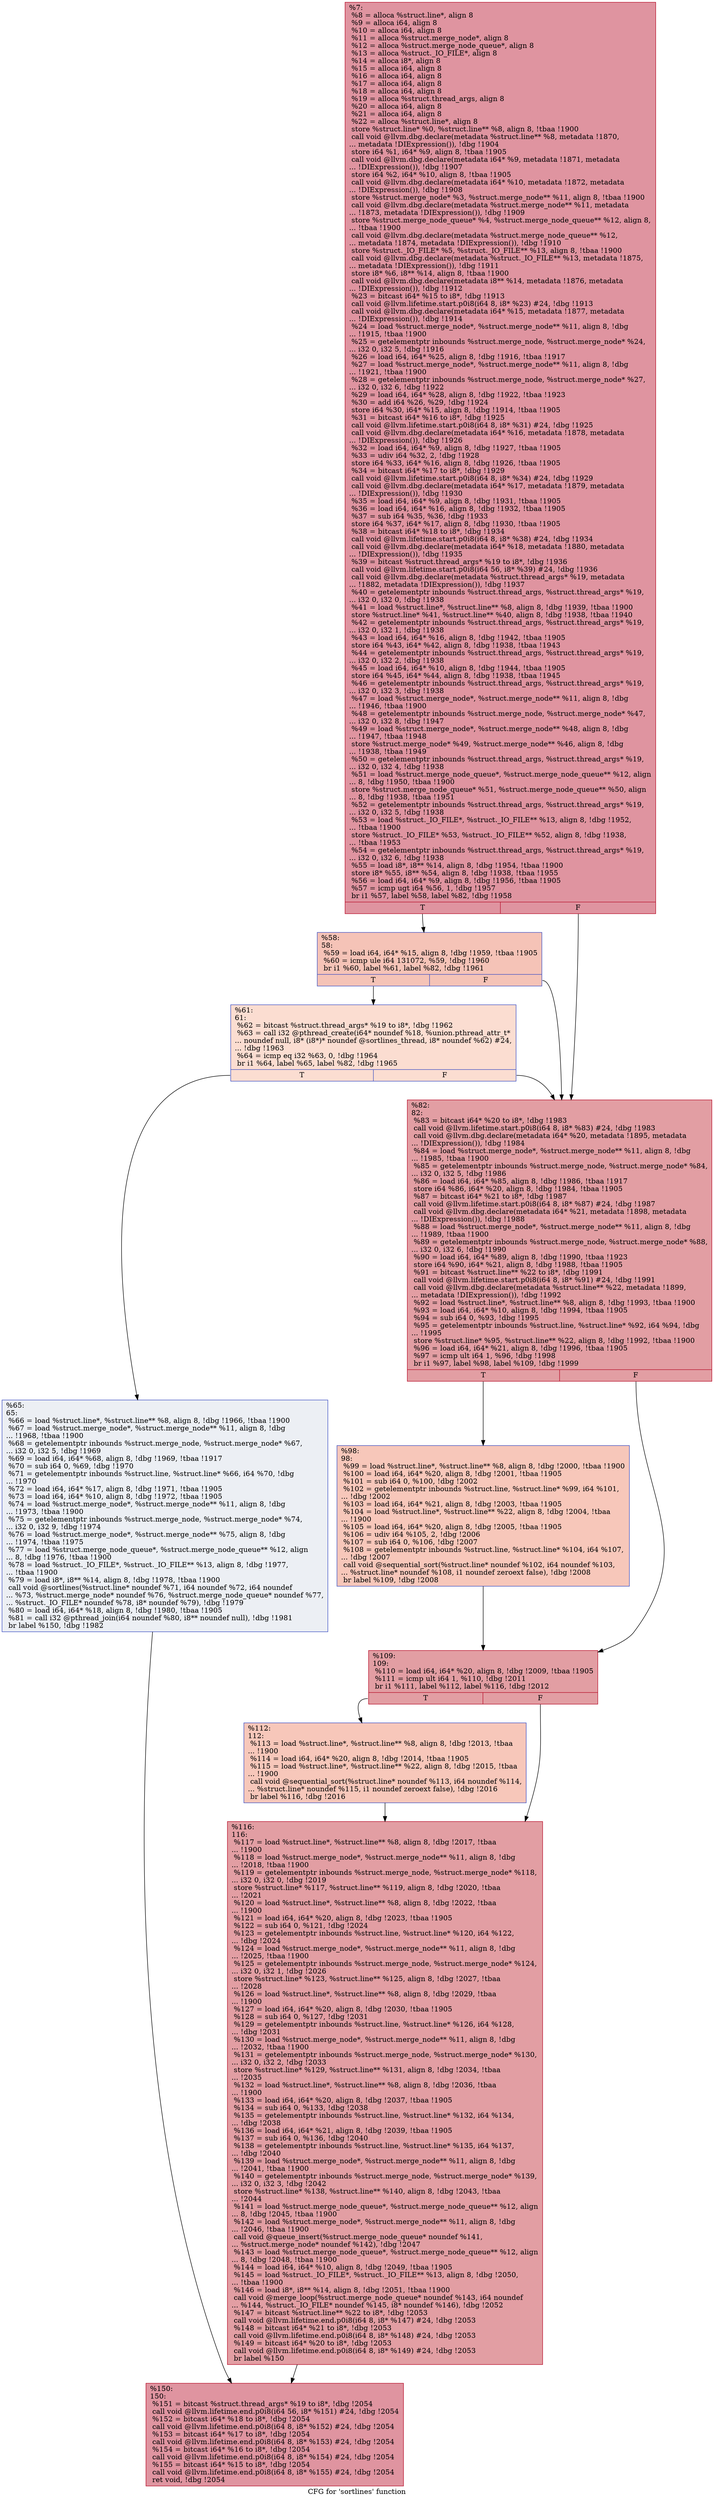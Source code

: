 digraph "CFG for 'sortlines' function" {
	label="CFG for 'sortlines' function";

	Node0x23f7860 [shape=record,color="#b70d28ff", style=filled, fillcolor="#b70d2870",label="{%7:\l  %8 = alloca %struct.line*, align 8\l  %9 = alloca i64, align 8\l  %10 = alloca i64, align 8\l  %11 = alloca %struct.merge_node*, align 8\l  %12 = alloca %struct.merge_node_queue*, align 8\l  %13 = alloca %struct._IO_FILE*, align 8\l  %14 = alloca i8*, align 8\l  %15 = alloca i64, align 8\l  %16 = alloca i64, align 8\l  %17 = alloca i64, align 8\l  %18 = alloca i64, align 8\l  %19 = alloca %struct.thread_args, align 8\l  %20 = alloca i64, align 8\l  %21 = alloca i64, align 8\l  %22 = alloca %struct.line*, align 8\l  store %struct.line* %0, %struct.line** %8, align 8, !tbaa !1900\l  call void @llvm.dbg.declare(metadata %struct.line** %8, metadata !1870,\l... metadata !DIExpression()), !dbg !1904\l  store i64 %1, i64* %9, align 8, !tbaa !1905\l  call void @llvm.dbg.declare(metadata i64* %9, metadata !1871, metadata\l... !DIExpression()), !dbg !1907\l  store i64 %2, i64* %10, align 8, !tbaa !1905\l  call void @llvm.dbg.declare(metadata i64* %10, metadata !1872, metadata\l... !DIExpression()), !dbg !1908\l  store %struct.merge_node* %3, %struct.merge_node** %11, align 8, !tbaa !1900\l  call void @llvm.dbg.declare(metadata %struct.merge_node** %11, metadata\l... !1873, metadata !DIExpression()), !dbg !1909\l  store %struct.merge_node_queue* %4, %struct.merge_node_queue** %12, align 8,\l... !tbaa !1900\l  call void @llvm.dbg.declare(metadata %struct.merge_node_queue** %12,\l... metadata !1874, metadata !DIExpression()), !dbg !1910\l  store %struct._IO_FILE* %5, %struct._IO_FILE** %13, align 8, !tbaa !1900\l  call void @llvm.dbg.declare(metadata %struct._IO_FILE** %13, metadata !1875,\l... metadata !DIExpression()), !dbg !1911\l  store i8* %6, i8** %14, align 8, !tbaa !1900\l  call void @llvm.dbg.declare(metadata i8** %14, metadata !1876, metadata\l... !DIExpression()), !dbg !1912\l  %23 = bitcast i64* %15 to i8*, !dbg !1913\l  call void @llvm.lifetime.start.p0i8(i64 8, i8* %23) #24, !dbg !1913\l  call void @llvm.dbg.declare(metadata i64* %15, metadata !1877, metadata\l... !DIExpression()), !dbg !1914\l  %24 = load %struct.merge_node*, %struct.merge_node** %11, align 8, !dbg\l... !1915, !tbaa !1900\l  %25 = getelementptr inbounds %struct.merge_node, %struct.merge_node* %24,\l... i32 0, i32 5, !dbg !1916\l  %26 = load i64, i64* %25, align 8, !dbg !1916, !tbaa !1917\l  %27 = load %struct.merge_node*, %struct.merge_node** %11, align 8, !dbg\l... !1921, !tbaa !1900\l  %28 = getelementptr inbounds %struct.merge_node, %struct.merge_node* %27,\l... i32 0, i32 6, !dbg !1922\l  %29 = load i64, i64* %28, align 8, !dbg !1922, !tbaa !1923\l  %30 = add i64 %26, %29, !dbg !1924\l  store i64 %30, i64* %15, align 8, !dbg !1914, !tbaa !1905\l  %31 = bitcast i64* %16 to i8*, !dbg !1925\l  call void @llvm.lifetime.start.p0i8(i64 8, i8* %31) #24, !dbg !1925\l  call void @llvm.dbg.declare(metadata i64* %16, metadata !1878, metadata\l... !DIExpression()), !dbg !1926\l  %32 = load i64, i64* %9, align 8, !dbg !1927, !tbaa !1905\l  %33 = udiv i64 %32, 2, !dbg !1928\l  store i64 %33, i64* %16, align 8, !dbg !1926, !tbaa !1905\l  %34 = bitcast i64* %17 to i8*, !dbg !1929\l  call void @llvm.lifetime.start.p0i8(i64 8, i8* %34) #24, !dbg !1929\l  call void @llvm.dbg.declare(metadata i64* %17, metadata !1879, metadata\l... !DIExpression()), !dbg !1930\l  %35 = load i64, i64* %9, align 8, !dbg !1931, !tbaa !1905\l  %36 = load i64, i64* %16, align 8, !dbg !1932, !tbaa !1905\l  %37 = sub i64 %35, %36, !dbg !1933\l  store i64 %37, i64* %17, align 8, !dbg !1930, !tbaa !1905\l  %38 = bitcast i64* %18 to i8*, !dbg !1934\l  call void @llvm.lifetime.start.p0i8(i64 8, i8* %38) #24, !dbg !1934\l  call void @llvm.dbg.declare(metadata i64* %18, metadata !1880, metadata\l... !DIExpression()), !dbg !1935\l  %39 = bitcast %struct.thread_args* %19 to i8*, !dbg !1936\l  call void @llvm.lifetime.start.p0i8(i64 56, i8* %39) #24, !dbg !1936\l  call void @llvm.dbg.declare(metadata %struct.thread_args* %19, metadata\l... !1882, metadata !DIExpression()), !dbg !1937\l  %40 = getelementptr inbounds %struct.thread_args, %struct.thread_args* %19,\l... i32 0, i32 0, !dbg !1938\l  %41 = load %struct.line*, %struct.line** %8, align 8, !dbg !1939, !tbaa !1900\l  store %struct.line* %41, %struct.line** %40, align 8, !dbg !1938, !tbaa !1940\l  %42 = getelementptr inbounds %struct.thread_args, %struct.thread_args* %19,\l... i32 0, i32 1, !dbg !1938\l  %43 = load i64, i64* %16, align 8, !dbg !1942, !tbaa !1905\l  store i64 %43, i64* %42, align 8, !dbg !1938, !tbaa !1943\l  %44 = getelementptr inbounds %struct.thread_args, %struct.thread_args* %19,\l... i32 0, i32 2, !dbg !1938\l  %45 = load i64, i64* %10, align 8, !dbg !1944, !tbaa !1905\l  store i64 %45, i64* %44, align 8, !dbg !1938, !tbaa !1945\l  %46 = getelementptr inbounds %struct.thread_args, %struct.thread_args* %19,\l... i32 0, i32 3, !dbg !1938\l  %47 = load %struct.merge_node*, %struct.merge_node** %11, align 8, !dbg\l... !1946, !tbaa !1900\l  %48 = getelementptr inbounds %struct.merge_node, %struct.merge_node* %47,\l... i32 0, i32 8, !dbg !1947\l  %49 = load %struct.merge_node*, %struct.merge_node** %48, align 8, !dbg\l... !1947, !tbaa !1948\l  store %struct.merge_node* %49, %struct.merge_node** %46, align 8, !dbg\l... !1938, !tbaa !1949\l  %50 = getelementptr inbounds %struct.thread_args, %struct.thread_args* %19,\l... i32 0, i32 4, !dbg !1938\l  %51 = load %struct.merge_node_queue*, %struct.merge_node_queue** %12, align\l... 8, !dbg !1950, !tbaa !1900\l  store %struct.merge_node_queue* %51, %struct.merge_node_queue** %50, align\l... 8, !dbg !1938, !tbaa !1951\l  %52 = getelementptr inbounds %struct.thread_args, %struct.thread_args* %19,\l... i32 0, i32 5, !dbg !1938\l  %53 = load %struct._IO_FILE*, %struct._IO_FILE** %13, align 8, !dbg !1952,\l... !tbaa !1900\l  store %struct._IO_FILE* %53, %struct._IO_FILE** %52, align 8, !dbg !1938,\l... !tbaa !1953\l  %54 = getelementptr inbounds %struct.thread_args, %struct.thread_args* %19,\l... i32 0, i32 6, !dbg !1938\l  %55 = load i8*, i8** %14, align 8, !dbg !1954, !tbaa !1900\l  store i8* %55, i8** %54, align 8, !dbg !1938, !tbaa !1955\l  %56 = load i64, i64* %9, align 8, !dbg !1956, !tbaa !1905\l  %57 = icmp ugt i64 %56, 1, !dbg !1957\l  br i1 %57, label %58, label %82, !dbg !1958\l|{<s0>T|<s1>F}}"];
	Node0x23f7860:s0 -> Node0x23fb4d0;
	Node0x23f7860:s1 -> Node0x23fb5c0;
	Node0x23fb4d0 [shape=record,color="#3d50c3ff", style=filled, fillcolor="#e8765c70",label="{%58:\l58:                                               \l  %59 = load i64, i64* %15, align 8, !dbg !1959, !tbaa !1905\l  %60 = icmp ule i64 131072, %59, !dbg !1960\l  br i1 %60, label %61, label %82, !dbg !1961\l|{<s0>T|<s1>F}}"];
	Node0x23fb4d0:s0 -> Node0x23fb520;
	Node0x23fb4d0:s1 -> Node0x23fb5c0;
	Node0x23fb520 [shape=record,color="#3d50c3ff", style=filled, fillcolor="#f7b39670",label="{%61:\l61:                                               \l  %62 = bitcast %struct.thread_args* %19 to i8*, !dbg !1962\l  %63 = call i32 @pthread_create(i64* noundef %18, %union.pthread_attr_t*\l... noundef null, i8* (i8*)* noundef @sortlines_thread, i8* noundef %62) #24,\l... !dbg !1963\l  %64 = icmp eq i32 %63, 0, !dbg !1964\l  br i1 %64, label %65, label %82, !dbg !1965\l|{<s0>T|<s1>F}}"];
	Node0x23fb520:s0 -> Node0x23fb570;
	Node0x23fb520:s1 -> Node0x23fb5c0;
	Node0x23fb570 [shape=record,color="#3d50c3ff", style=filled, fillcolor="#d4dbe670",label="{%65:\l65:                                               \l  %66 = load %struct.line*, %struct.line** %8, align 8, !dbg !1966, !tbaa !1900\l  %67 = load %struct.merge_node*, %struct.merge_node** %11, align 8, !dbg\l... !1968, !tbaa !1900\l  %68 = getelementptr inbounds %struct.merge_node, %struct.merge_node* %67,\l... i32 0, i32 5, !dbg !1969\l  %69 = load i64, i64* %68, align 8, !dbg !1969, !tbaa !1917\l  %70 = sub i64 0, %69, !dbg !1970\l  %71 = getelementptr inbounds %struct.line, %struct.line* %66, i64 %70, !dbg\l... !1970\l  %72 = load i64, i64* %17, align 8, !dbg !1971, !tbaa !1905\l  %73 = load i64, i64* %10, align 8, !dbg !1972, !tbaa !1905\l  %74 = load %struct.merge_node*, %struct.merge_node** %11, align 8, !dbg\l... !1973, !tbaa !1900\l  %75 = getelementptr inbounds %struct.merge_node, %struct.merge_node* %74,\l... i32 0, i32 9, !dbg !1974\l  %76 = load %struct.merge_node*, %struct.merge_node** %75, align 8, !dbg\l... !1974, !tbaa !1975\l  %77 = load %struct.merge_node_queue*, %struct.merge_node_queue** %12, align\l... 8, !dbg !1976, !tbaa !1900\l  %78 = load %struct._IO_FILE*, %struct._IO_FILE** %13, align 8, !dbg !1977,\l... !tbaa !1900\l  %79 = load i8*, i8** %14, align 8, !dbg !1978, !tbaa !1900\l  call void @sortlines(%struct.line* noundef %71, i64 noundef %72, i64 noundef\l... %73, %struct.merge_node* noundef %76, %struct.merge_node_queue* noundef %77,\l... %struct._IO_FILE* noundef %78, i8* noundef %79), !dbg !1979\l  %80 = load i64, i64* %18, align 8, !dbg !1980, !tbaa !1905\l  %81 = call i32 @pthread_join(i64 noundef %80, i8** noundef null), !dbg !1981\l  br label %150, !dbg !1982\l}"];
	Node0x23fb570 -> Node0x23fb750;
	Node0x23fb5c0 [shape=record,color="#b70d28ff", style=filled, fillcolor="#be242e70",label="{%82:\l82:                                               \l  %83 = bitcast i64* %20 to i8*, !dbg !1983\l  call void @llvm.lifetime.start.p0i8(i64 8, i8* %83) #24, !dbg !1983\l  call void @llvm.dbg.declare(metadata i64* %20, metadata !1895, metadata\l... !DIExpression()), !dbg !1984\l  %84 = load %struct.merge_node*, %struct.merge_node** %11, align 8, !dbg\l... !1985, !tbaa !1900\l  %85 = getelementptr inbounds %struct.merge_node, %struct.merge_node* %84,\l... i32 0, i32 5, !dbg !1986\l  %86 = load i64, i64* %85, align 8, !dbg !1986, !tbaa !1917\l  store i64 %86, i64* %20, align 8, !dbg !1984, !tbaa !1905\l  %87 = bitcast i64* %21 to i8*, !dbg !1987\l  call void @llvm.lifetime.start.p0i8(i64 8, i8* %87) #24, !dbg !1987\l  call void @llvm.dbg.declare(metadata i64* %21, metadata !1898, metadata\l... !DIExpression()), !dbg !1988\l  %88 = load %struct.merge_node*, %struct.merge_node** %11, align 8, !dbg\l... !1989, !tbaa !1900\l  %89 = getelementptr inbounds %struct.merge_node, %struct.merge_node* %88,\l... i32 0, i32 6, !dbg !1990\l  %90 = load i64, i64* %89, align 8, !dbg !1990, !tbaa !1923\l  store i64 %90, i64* %21, align 8, !dbg !1988, !tbaa !1905\l  %91 = bitcast %struct.line** %22 to i8*, !dbg !1991\l  call void @llvm.lifetime.start.p0i8(i64 8, i8* %91) #24, !dbg !1991\l  call void @llvm.dbg.declare(metadata %struct.line** %22, metadata !1899,\l... metadata !DIExpression()), !dbg !1992\l  %92 = load %struct.line*, %struct.line** %8, align 8, !dbg !1993, !tbaa !1900\l  %93 = load i64, i64* %10, align 8, !dbg !1994, !tbaa !1905\l  %94 = sub i64 0, %93, !dbg !1995\l  %95 = getelementptr inbounds %struct.line, %struct.line* %92, i64 %94, !dbg\l... !1995\l  store %struct.line* %95, %struct.line** %22, align 8, !dbg !1992, !tbaa !1900\l  %96 = load i64, i64* %21, align 8, !dbg !1996, !tbaa !1905\l  %97 = icmp ult i64 1, %96, !dbg !1998\l  br i1 %97, label %98, label %109, !dbg !1999\l|{<s0>T|<s1>F}}"];
	Node0x23fb5c0:s0 -> Node0x23fb610;
	Node0x23fb5c0:s1 -> Node0x23fb660;
	Node0x23fb610 [shape=record,color="#3d50c3ff", style=filled, fillcolor="#ec7f6370",label="{%98:\l98:                                               \l  %99 = load %struct.line*, %struct.line** %8, align 8, !dbg !2000, !tbaa !1900\l  %100 = load i64, i64* %20, align 8, !dbg !2001, !tbaa !1905\l  %101 = sub i64 0, %100, !dbg !2002\l  %102 = getelementptr inbounds %struct.line, %struct.line* %99, i64 %101,\l... !dbg !2002\l  %103 = load i64, i64* %21, align 8, !dbg !2003, !tbaa !1905\l  %104 = load %struct.line*, %struct.line** %22, align 8, !dbg !2004, !tbaa\l... !1900\l  %105 = load i64, i64* %20, align 8, !dbg !2005, !tbaa !1905\l  %106 = udiv i64 %105, 2, !dbg !2006\l  %107 = sub i64 0, %106, !dbg !2007\l  %108 = getelementptr inbounds %struct.line, %struct.line* %104, i64 %107,\l... !dbg !2007\l  call void @sequential_sort(%struct.line* noundef %102, i64 noundef %103,\l... %struct.line* noundef %108, i1 noundef zeroext false), !dbg !2008\l  br label %109, !dbg !2008\l}"];
	Node0x23fb610 -> Node0x23fb660;
	Node0x23fb660 [shape=record,color="#b70d28ff", style=filled, fillcolor="#be242e70",label="{%109:\l109:                                              \l  %110 = load i64, i64* %20, align 8, !dbg !2009, !tbaa !1905\l  %111 = icmp ult i64 1, %110, !dbg !2011\l  br i1 %111, label %112, label %116, !dbg !2012\l|{<s0>T|<s1>F}}"];
	Node0x23fb660:s0 -> Node0x23fb6b0;
	Node0x23fb660:s1 -> Node0x23fb700;
	Node0x23fb6b0 [shape=record,color="#3d50c3ff", style=filled, fillcolor="#ec7f6370",label="{%112:\l112:                                              \l  %113 = load %struct.line*, %struct.line** %8, align 8, !dbg !2013, !tbaa\l... !1900\l  %114 = load i64, i64* %20, align 8, !dbg !2014, !tbaa !1905\l  %115 = load %struct.line*, %struct.line** %22, align 8, !dbg !2015, !tbaa\l... !1900\l  call void @sequential_sort(%struct.line* noundef %113, i64 noundef %114,\l... %struct.line* noundef %115, i1 noundef zeroext false), !dbg !2016\l  br label %116, !dbg !2016\l}"];
	Node0x23fb6b0 -> Node0x23fb700;
	Node0x23fb700 [shape=record,color="#b70d28ff", style=filled, fillcolor="#be242e70",label="{%116:\l116:                                              \l  %117 = load %struct.line*, %struct.line** %8, align 8, !dbg !2017, !tbaa\l... !1900\l  %118 = load %struct.merge_node*, %struct.merge_node** %11, align 8, !dbg\l... !2018, !tbaa !1900\l  %119 = getelementptr inbounds %struct.merge_node, %struct.merge_node* %118,\l... i32 0, i32 0, !dbg !2019\l  store %struct.line* %117, %struct.line** %119, align 8, !dbg !2020, !tbaa\l... !2021\l  %120 = load %struct.line*, %struct.line** %8, align 8, !dbg !2022, !tbaa\l... !1900\l  %121 = load i64, i64* %20, align 8, !dbg !2023, !tbaa !1905\l  %122 = sub i64 0, %121, !dbg !2024\l  %123 = getelementptr inbounds %struct.line, %struct.line* %120, i64 %122,\l... !dbg !2024\l  %124 = load %struct.merge_node*, %struct.merge_node** %11, align 8, !dbg\l... !2025, !tbaa !1900\l  %125 = getelementptr inbounds %struct.merge_node, %struct.merge_node* %124,\l... i32 0, i32 1, !dbg !2026\l  store %struct.line* %123, %struct.line** %125, align 8, !dbg !2027, !tbaa\l... !2028\l  %126 = load %struct.line*, %struct.line** %8, align 8, !dbg !2029, !tbaa\l... !1900\l  %127 = load i64, i64* %20, align 8, !dbg !2030, !tbaa !1905\l  %128 = sub i64 0, %127, !dbg !2031\l  %129 = getelementptr inbounds %struct.line, %struct.line* %126, i64 %128,\l... !dbg !2031\l  %130 = load %struct.merge_node*, %struct.merge_node** %11, align 8, !dbg\l... !2032, !tbaa !1900\l  %131 = getelementptr inbounds %struct.merge_node, %struct.merge_node* %130,\l... i32 0, i32 2, !dbg !2033\l  store %struct.line* %129, %struct.line** %131, align 8, !dbg !2034, !tbaa\l... !2035\l  %132 = load %struct.line*, %struct.line** %8, align 8, !dbg !2036, !tbaa\l... !1900\l  %133 = load i64, i64* %20, align 8, !dbg !2037, !tbaa !1905\l  %134 = sub i64 0, %133, !dbg !2038\l  %135 = getelementptr inbounds %struct.line, %struct.line* %132, i64 %134,\l... !dbg !2038\l  %136 = load i64, i64* %21, align 8, !dbg !2039, !tbaa !1905\l  %137 = sub i64 0, %136, !dbg !2040\l  %138 = getelementptr inbounds %struct.line, %struct.line* %135, i64 %137,\l... !dbg !2040\l  %139 = load %struct.merge_node*, %struct.merge_node** %11, align 8, !dbg\l... !2041, !tbaa !1900\l  %140 = getelementptr inbounds %struct.merge_node, %struct.merge_node* %139,\l... i32 0, i32 3, !dbg !2042\l  store %struct.line* %138, %struct.line** %140, align 8, !dbg !2043, !tbaa\l... !2044\l  %141 = load %struct.merge_node_queue*, %struct.merge_node_queue** %12, align\l... 8, !dbg !2045, !tbaa !1900\l  %142 = load %struct.merge_node*, %struct.merge_node** %11, align 8, !dbg\l... !2046, !tbaa !1900\l  call void @queue_insert(%struct.merge_node_queue* noundef %141,\l... %struct.merge_node* noundef %142), !dbg !2047\l  %143 = load %struct.merge_node_queue*, %struct.merge_node_queue** %12, align\l... 8, !dbg !2048, !tbaa !1900\l  %144 = load i64, i64* %10, align 8, !dbg !2049, !tbaa !1905\l  %145 = load %struct._IO_FILE*, %struct._IO_FILE** %13, align 8, !dbg !2050,\l... !tbaa !1900\l  %146 = load i8*, i8** %14, align 8, !dbg !2051, !tbaa !1900\l  call void @merge_loop(%struct.merge_node_queue* noundef %143, i64 noundef\l... %144, %struct._IO_FILE* noundef %145, i8* noundef %146), !dbg !2052\l  %147 = bitcast %struct.line** %22 to i8*, !dbg !2053\l  call void @llvm.lifetime.end.p0i8(i64 8, i8* %147) #24, !dbg !2053\l  %148 = bitcast i64* %21 to i8*, !dbg !2053\l  call void @llvm.lifetime.end.p0i8(i64 8, i8* %148) #24, !dbg !2053\l  %149 = bitcast i64* %20 to i8*, !dbg !2053\l  call void @llvm.lifetime.end.p0i8(i64 8, i8* %149) #24, !dbg !2053\l  br label %150\l}"];
	Node0x23fb700 -> Node0x23fb750;
	Node0x23fb750 [shape=record,color="#b70d28ff", style=filled, fillcolor="#b70d2870",label="{%150:\l150:                                              \l  %151 = bitcast %struct.thread_args* %19 to i8*, !dbg !2054\l  call void @llvm.lifetime.end.p0i8(i64 56, i8* %151) #24, !dbg !2054\l  %152 = bitcast i64* %18 to i8*, !dbg !2054\l  call void @llvm.lifetime.end.p0i8(i64 8, i8* %152) #24, !dbg !2054\l  %153 = bitcast i64* %17 to i8*, !dbg !2054\l  call void @llvm.lifetime.end.p0i8(i64 8, i8* %153) #24, !dbg !2054\l  %154 = bitcast i64* %16 to i8*, !dbg !2054\l  call void @llvm.lifetime.end.p0i8(i64 8, i8* %154) #24, !dbg !2054\l  %155 = bitcast i64* %15 to i8*, !dbg !2054\l  call void @llvm.lifetime.end.p0i8(i64 8, i8* %155) #24, !dbg !2054\l  ret void, !dbg !2054\l}"];
}

